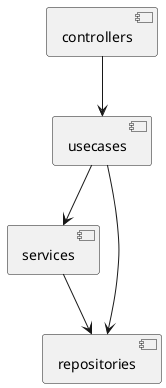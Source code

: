 @startuml
component [controllers]
component [usecases]
component [services]
component [repositories]
  [controllers] --> [usecases]
  [usecases] --> [repositories]
  [usecases] --> [services]
  [services] --> [repositories]
@enduml
